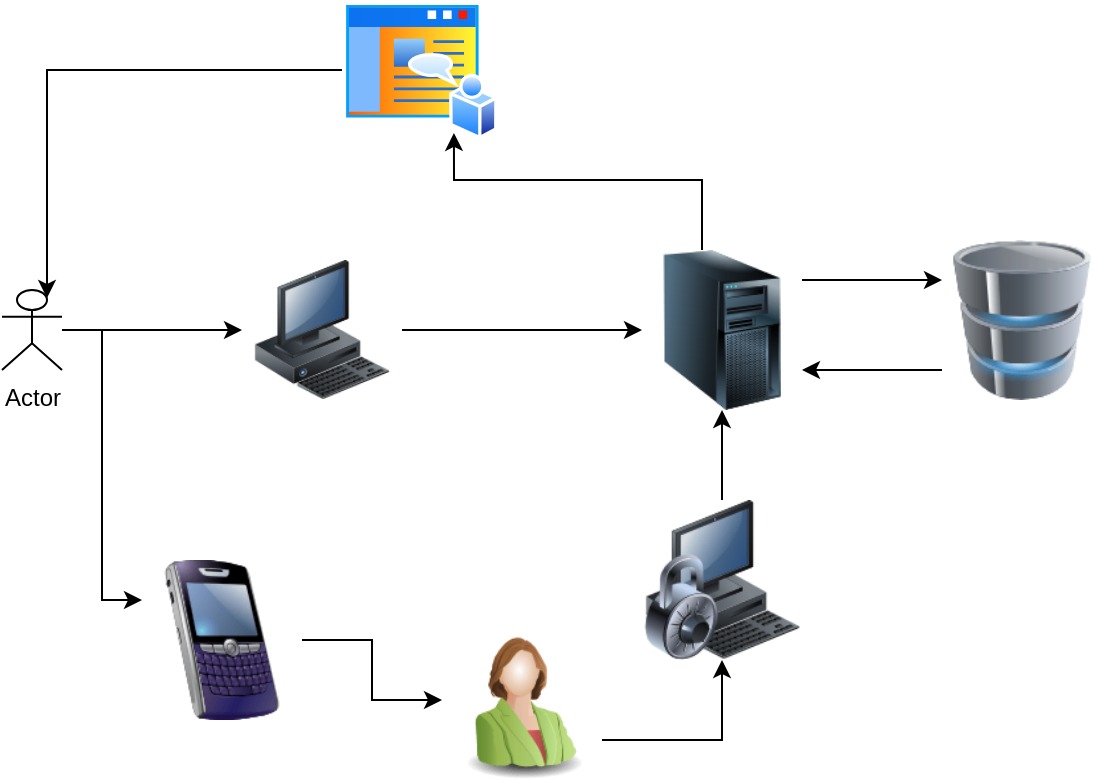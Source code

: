 <mxfile version="13.7.9" type="device"><diagram id="Rku5XKa1lsY04zCIOofI" name="Side-1"><mxGraphModel dx="1024" dy="632" grid="1" gridSize="10" guides="1" tooltips="1" connect="1" arrows="1" fold="1" page="1" pageScale="1" pageWidth="827" pageHeight="1169" math="0" shadow="0"><root><mxCell id="0"/><mxCell id="1" parent="0"/><mxCell id="pvW3eji_KIHa5_sSKtIm-3" style="edgeStyle=orthogonalEdgeStyle;rounded=0;orthogonalLoop=1;jettySize=auto;html=1;" parent="1" source="pvW3eji_KIHa5_sSKtIm-1" target="pvW3eji_KIHa5_sSKtIm-2" edge="1"><mxGeometry relative="1" as="geometry"/></mxCell><mxCell id="pvW3eji_KIHa5_sSKtIm-9" style="edgeStyle=orthogonalEdgeStyle;rounded=0;orthogonalLoop=1;jettySize=auto;html=1;entryX=0;entryY=0.25;entryDx=0;entryDy=0;" parent="1" source="pvW3eji_KIHa5_sSKtIm-1" target="pvW3eji_KIHa5_sSKtIm-8" edge="1"><mxGeometry relative="1" as="geometry"/></mxCell><mxCell id="pvW3eji_KIHa5_sSKtIm-1" value="Actor" style="shape=umlActor;verticalLabelPosition=bottom;verticalAlign=top;html=1;outlineConnect=0;" parent="1" vertex="1"><mxGeometry x="110" y="195" width="30" height="40" as="geometry"/></mxCell><mxCell id="pvW3eji_KIHa5_sSKtIm-5" style="edgeStyle=orthogonalEdgeStyle;rounded=0;orthogonalLoop=1;jettySize=auto;html=1;" parent="1" source="pvW3eji_KIHa5_sSKtIm-2" target="pvW3eji_KIHa5_sSKtIm-4" edge="1"><mxGeometry relative="1" as="geometry"/></mxCell><mxCell id="pvW3eji_KIHa5_sSKtIm-2" value="" style="image;html=1;image=img/lib/clip_art/computers/Workstation_128x128.png" parent="1" vertex="1"><mxGeometry x="230" y="180" width="80" height="70" as="geometry"/></mxCell><mxCell id="pvW3eji_KIHa5_sSKtIm-7" style="edgeStyle=orthogonalEdgeStyle;rounded=0;orthogonalLoop=1;jettySize=auto;html=1;entryX=0;entryY=0.25;entryDx=0;entryDy=0;" parent="1" source="pvW3eji_KIHa5_sSKtIm-4" target="pvW3eji_KIHa5_sSKtIm-6" edge="1"><mxGeometry relative="1" as="geometry"><Array as="points"><mxPoint x="560" y="190"/><mxPoint x="560" y="190"/></Array></mxGeometry></mxCell><mxCell id="pvW3eji_KIHa5_sSKtIm-14" style="edgeStyle=orthogonalEdgeStyle;rounded=0;orthogonalLoop=1;jettySize=auto;html=1;entryX=0.75;entryY=1;entryDx=0;entryDy=0;" parent="1" source="pvW3eji_KIHa5_sSKtIm-4" target="pvW3eji_KIHa5_sSKtIm-15" edge="1"><mxGeometry relative="1" as="geometry"><Array as="points"><mxPoint x="460" y="140"/><mxPoint x="336" y="140"/></Array></mxGeometry></mxCell><mxCell id="pvW3eji_KIHa5_sSKtIm-4" value="" style="image;html=1;image=img/lib/clip_art/computers/Server_Tower_128x128.png" parent="1" vertex="1"><mxGeometry x="430" y="175" width="80" height="80" as="geometry"/></mxCell><mxCell id="pvW3eji_KIHa5_sSKtIm-21" style="edgeStyle=orthogonalEdgeStyle;rounded=0;orthogonalLoop=1;jettySize=auto;html=1;entryX=1;entryY=0.75;entryDx=0;entryDy=0;" parent="1" source="pvW3eji_KIHa5_sSKtIm-6" target="pvW3eji_KIHa5_sSKtIm-4" edge="1"><mxGeometry relative="1" as="geometry"><Array as="points"><mxPoint x="620" y="235"/><mxPoint x="620" y="235"/></Array></mxGeometry></mxCell><mxCell id="pvW3eji_KIHa5_sSKtIm-6" value="" style="image;html=1;image=img/lib/clip_art/computers/Database_128x128.png" parent="1" vertex="1"><mxGeometry x="580" y="170" width="80" height="80" as="geometry"/></mxCell><mxCell id="pvW3eji_KIHa5_sSKtIm-11" style="edgeStyle=orthogonalEdgeStyle;rounded=0;orthogonalLoop=1;jettySize=auto;html=1;" parent="1" source="pvW3eji_KIHa5_sSKtIm-8" target="pvW3eji_KIHa5_sSKtIm-10" edge="1"><mxGeometry relative="1" as="geometry"/></mxCell><mxCell id="pvW3eji_KIHa5_sSKtIm-8" value="" style="image;html=1;image=img/lib/clip_art/telecommunication/BlackBerry_128x128.png" parent="1" vertex="1"><mxGeometry x="180" y="330" width="80" height="80" as="geometry"/></mxCell><mxCell id="pvW3eji_KIHa5_sSKtIm-20" style="edgeStyle=orthogonalEdgeStyle;rounded=0;orthogonalLoop=1;jettySize=auto;html=1;" parent="1" source="pvW3eji_KIHa5_sSKtIm-10" target="pvW3eji_KIHa5_sSKtIm-19" edge="1"><mxGeometry relative="1" as="geometry"><Array as="points"><mxPoint x="440" y="420"/><mxPoint x="440" y="420"/></Array></mxGeometry></mxCell><mxCell id="pvW3eji_KIHa5_sSKtIm-10" value="" style="image;html=1;image=img/lib/clip_art/people/Suit_Woman_Green_128x128.png" parent="1" vertex="1"><mxGeometry x="330" y="360" width="80" height="80" as="geometry"/></mxCell><mxCell id="pvW3eji_KIHa5_sSKtIm-16" style="edgeStyle=orthogonalEdgeStyle;rounded=0;orthogonalLoop=1;jettySize=auto;html=1;entryX=0.75;entryY=0.1;entryDx=0;entryDy=0;entryPerimeter=0;" parent="1" source="pvW3eji_KIHa5_sSKtIm-15" target="pvW3eji_KIHa5_sSKtIm-1" edge="1"><mxGeometry relative="1" as="geometry"/></mxCell><mxCell id="pvW3eji_KIHa5_sSKtIm-15" value="" style="aspect=fixed;perimeter=ellipsePerimeter;html=1;align=center;shadow=0;dashed=0;spacingTop=3;image;image=img/lib/active_directory/home_page.svg;" parent="1" vertex="1"><mxGeometry x="280" y="50" width="77.78" height="70" as="geometry"/></mxCell><mxCell id="pvW3eji_KIHa5_sSKtIm-22" style="edgeStyle=orthogonalEdgeStyle;rounded=0;orthogonalLoop=1;jettySize=auto;html=1;entryX=0.5;entryY=1;entryDx=0;entryDy=0;" parent="1" source="pvW3eji_KIHa5_sSKtIm-19" target="pvW3eji_KIHa5_sSKtIm-4" edge="1"><mxGeometry relative="1" as="geometry"/></mxCell><mxCell id="pvW3eji_KIHa5_sSKtIm-19" value="" style="image;html=1;image=img/lib/clip_art/computers/Secure_System_128x128.png" parent="1" vertex="1"><mxGeometry x="430" y="300" width="80" height="80" as="geometry"/></mxCell></root></mxGraphModel></diagram></mxfile>